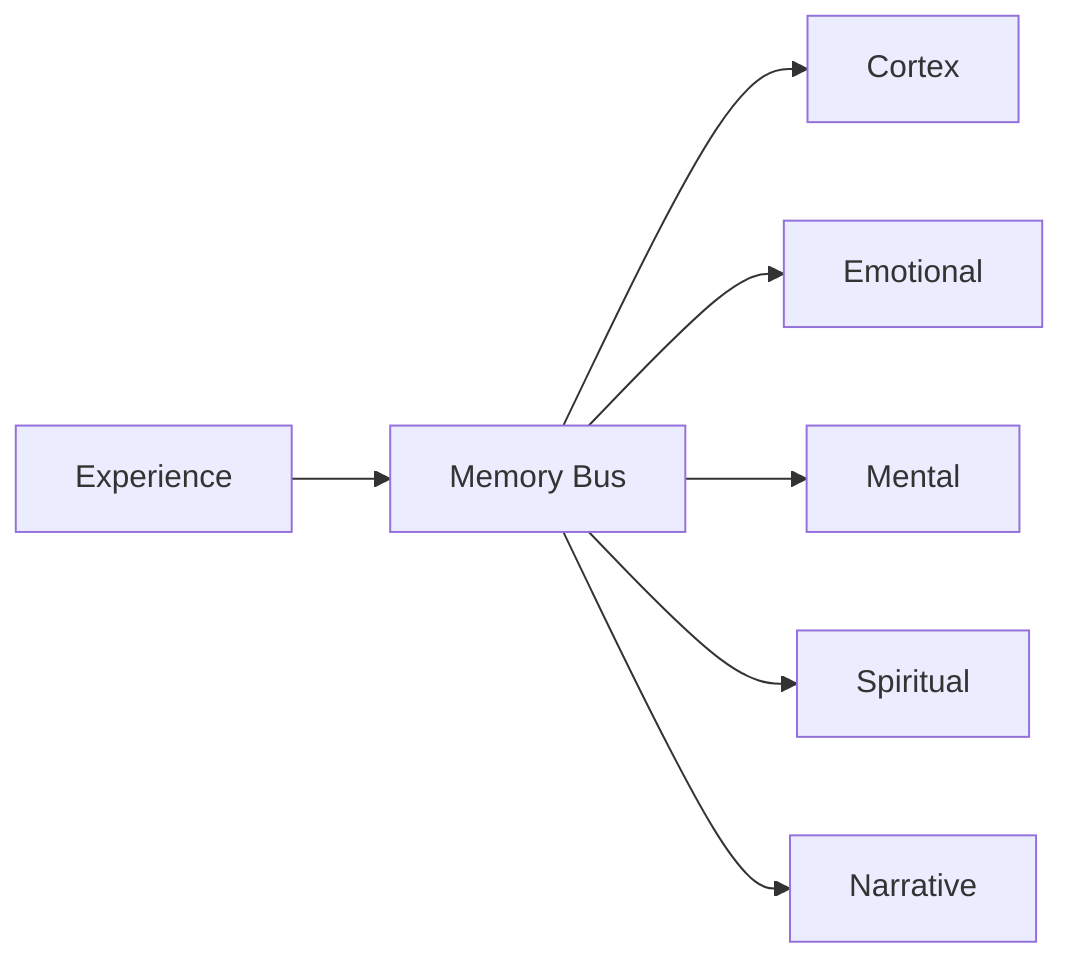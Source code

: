 flowchart LR
    input[Experience] --> bus[Memory Bus]
    bus --> cortex[Cortex]
    bus --> emotional[Emotional]
    bus --> mental[Mental]
    bus --> spiritual[Spiritual]
    bus --> narrative[Narrative]